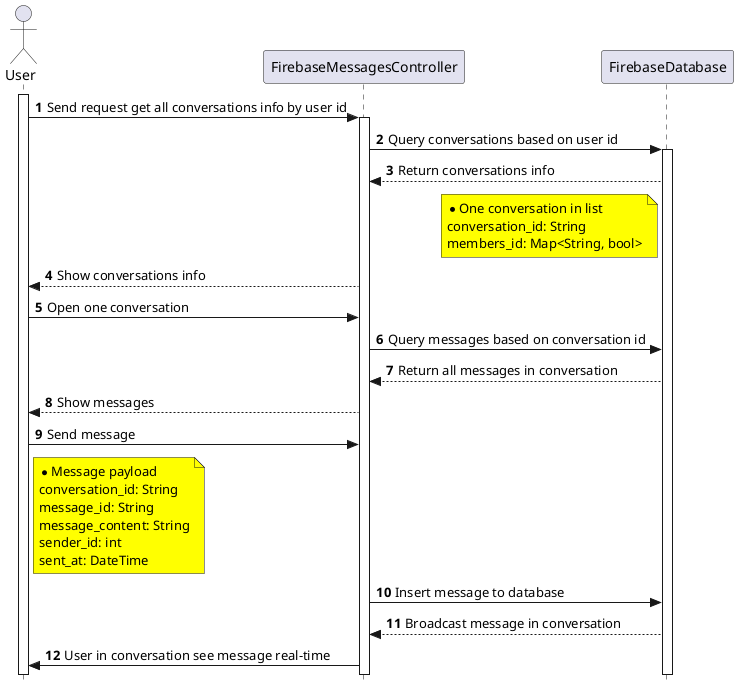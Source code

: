 
@startuml


skinparam style strictuml

' skinparam lifelineStrategy solid

' skinparam ParticipantPadding 20

' skinparam BoxPadding 10

autonumber

actor User as User
participant FirebaseMessagesController as FirebaseMessagesController
participant FirebaseDatabase as FirebaseDatabase

activate User
User -> FirebaseMessagesController: Send request get all conversations info by user id
activate FirebaseMessagesController
FirebaseMessagesController -> FirebaseDatabase: Query conversations based on user id
activate FirebaseDatabase

FirebaseDatabase --> FirebaseMessagesController: Return conversations info
note left of FirebaseDatabase #Yellow
* One conversation in list
conversation_id: String
members_id: Map<String, bool>
end note
FirebaseMessagesController --> User: Show conversations info
' notes

User -> FirebaseMessagesController: Open one conversation
FirebaseMessagesController -> FirebaseDatabase: Query messages based on conversation id
FirebaseDatabase --> FirebaseMessagesController: Return all messages in conversation
FirebaseMessagesController --> User: Show messages
' notes

User -> FirebaseMessagesController: Send message
'notes
note right of User #Yellow
* Message payload
conversation_id: String
message_id: String
message_content: String
sender_id: int
sent_at: DateTime
end note

FirebaseMessagesController -> FirebaseDatabase: Insert message to database
FirebaseDatabase --> FirebaseMessagesController: Broadcast message in conversation
FirebaseMessagesController -> User: User in conversation see message real-time

@enduml
